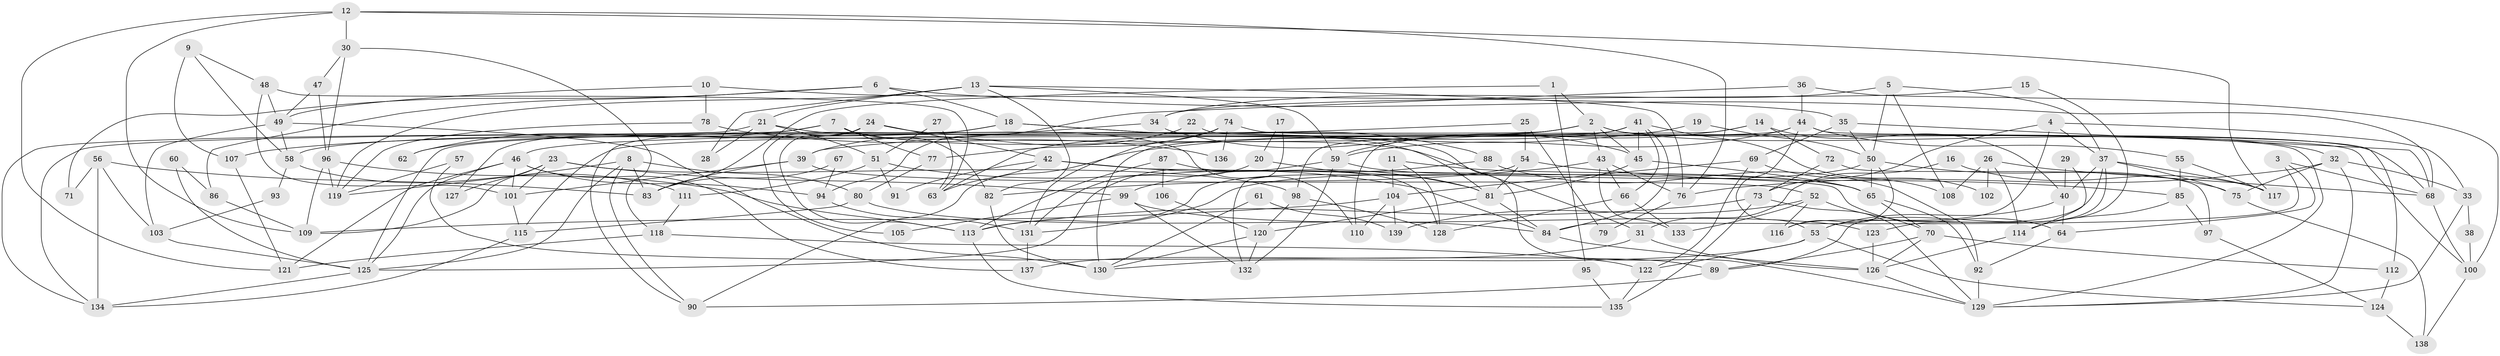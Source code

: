 // coarse degree distribution, {5: 0.23711340206185566, 2: 0.16494845360824742, 4: 0.23711340206185566, 6: 0.08247422680412371, 3: 0.15463917525773196, 7: 0.05154639175257732, 11: 0.020618556701030927, 8: 0.020618556701030927, 9: 0.010309278350515464, 12: 0.020618556701030927}
// Generated by graph-tools (version 1.1) at 2025/52/03/04/25 21:52:15]
// undirected, 139 vertices, 278 edges
graph export_dot {
graph [start="1"]
  node [color=gray90,style=filled];
  1;
  2;
  3;
  4;
  5;
  6;
  7;
  8;
  9;
  10;
  11;
  12;
  13;
  14;
  15;
  16;
  17;
  18;
  19;
  20;
  21;
  22;
  23;
  24;
  25;
  26;
  27;
  28;
  29;
  30;
  31;
  32;
  33;
  34;
  35;
  36;
  37;
  38;
  39;
  40;
  41;
  42;
  43;
  44;
  45;
  46;
  47;
  48;
  49;
  50;
  51;
  52;
  53;
  54;
  55;
  56;
  57;
  58;
  59;
  60;
  61;
  62;
  63;
  64;
  65;
  66;
  67;
  68;
  69;
  70;
  71;
  72;
  73;
  74;
  75;
  76;
  77;
  78;
  79;
  80;
  81;
  82;
  83;
  84;
  85;
  86;
  87;
  88;
  89;
  90;
  91;
  92;
  93;
  94;
  95;
  96;
  97;
  98;
  99;
  100;
  101;
  102;
  103;
  104;
  105;
  106;
  107;
  108;
  109;
  110;
  111;
  112;
  113;
  114;
  115;
  116;
  117;
  118;
  119;
  120;
  121;
  122;
  123;
  124;
  125;
  126;
  127;
  128;
  129;
  130;
  131;
  132;
  133;
  134;
  135;
  136;
  137;
  138;
  139;
  1 -- 2;
  1 -- 83;
  1 -- 95;
  2 -- 107;
  2 -- 125;
  2 -- 32;
  2 -- 43;
  2 -- 45;
  2 -- 58;
  2 -- 68;
  3 -- 84;
  3 -- 68;
  3 -- 64;
  4 -- 73;
  4 -- 33;
  4 -- 37;
  4 -- 116;
  5 -- 37;
  5 -- 34;
  5 -- 50;
  5 -- 108;
  6 -- 68;
  6 -- 18;
  6 -- 71;
  6 -- 86;
  7 -- 31;
  7 -- 82;
  7 -- 62;
  7 -- 77;
  7 -- 134;
  8 -- 119;
  8 -- 125;
  8 -- 80;
  8 -- 83;
  8 -- 90;
  9 -- 58;
  9 -- 48;
  9 -- 107;
  10 -- 35;
  10 -- 49;
  10 -- 78;
  11 -- 128;
  11 -- 65;
  11 -- 104;
  12 -- 121;
  12 -- 109;
  12 -- 30;
  12 -- 76;
  12 -- 117;
  13 -- 59;
  13 -- 76;
  13 -- 21;
  13 -- 28;
  13 -- 82;
  13 -- 119;
  14 -- 72;
  14 -- 110;
  14 -- 40;
  14 -- 59;
  15 -- 34;
  15 -- 123;
  16 -- 31;
  16 -- 117;
  17 -- 20;
  17 -- 132;
  18 -- 90;
  18 -- 129;
  18 -- 62;
  18 -- 88;
  19 -- 90;
  19 -- 50;
  20 -- 81;
  20 -- 131;
  21 -- 51;
  21 -- 28;
  21 -- 110;
  21 -- 134;
  22 -- 39;
  22 -- 129;
  23 -- 101;
  23 -- 98;
  23 -- 99;
  23 -- 109;
  23 -- 127;
  24 -- 81;
  24 -- 113;
  24 -- 42;
  24 -- 105;
  24 -- 127;
  25 -- 54;
  25 -- 46;
  25 -- 79;
  26 -- 68;
  26 -- 114;
  26 -- 102;
  26 -- 108;
  27 -- 63;
  27 -- 51;
  29 -- 114;
  29 -- 40;
  30 -- 96;
  30 -- 47;
  30 -- 118;
  31 -- 137;
  31 -- 126;
  32 -- 129;
  32 -- 33;
  32 -- 75;
  32 -- 76;
  33 -- 129;
  33 -- 38;
  34 -- 39;
  34 -- 45;
  35 -- 68;
  35 -- 50;
  35 -- 69;
  36 -- 44;
  36 -- 94;
  36 -- 100;
  37 -- 40;
  37 -- 53;
  37 -- 75;
  37 -- 89;
  37 -- 117;
  38 -- 100;
  39 -- 83;
  39 -- 52;
  39 -- 101;
  40 -- 64;
  40 -- 53;
  41 -- 130;
  41 -- 45;
  41 -- 63;
  41 -- 66;
  41 -- 84;
  41 -- 98;
  41 -- 102;
  42 -- 64;
  42 -- 63;
  42 -- 81;
  42 -- 91;
  43 -- 76;
  43 -- 66;
  43 -- 82;
  43 -- 133;
  44 -- 59;
  44 -- 53;
  44 -- 55;
  44 -- 112;
  44 -- 115;
  45 -- 81;
  45 -- 65;
  46 -- 125;
  46 -- 101;
  46 -- 94;
  46 -- 121;
  46 -- 137;
  47 -- 49;
  47 -- 96;
  48 -- 63;
  48 -- 101;
  48 -- 49;
  49 -- 130;
  49 -- 58;
  49 -- 103;
  50 -- 75;
  50 -- 65;
  50 -- 116;
  50 -- 131;
  51 -- 111;
  51 -- 84;
  51 -- 91;
  52 -- 133;
  52 -- 116;
  52 -- 70;
  52 -- 139;
  53 -- 122;
  53 -- 124;
  53 -- 130;
  54 -- 113;
  54 -- 81;
  54 -- 85;
  55 -- 117;
  55 -- 85;
  56 -- 103;
  56 -- 134;
  56 -- 71;
  56 -- 83;
  57 -- 119;
  57 -- 89;
  58 -- 93;
  58 -- 111;
  59 -- 65;
  59 -- 125;
  59 -- 132;
  60 -- 125;
  60 -- 86;
  61 -- 130;
  61 -- 139;
  64 -- 92;
  65 -- 70;
  65 -- 92;
  66 -- 128;
  66 -- 133;
  67 -- 83;
  67 -- 94;
  68 -- 100;
  69 -- 108;
  69 -- 104;
  69 -- 122;
  70 -- 89;
  70 -- 112;
  70 -- 126;
  72 -- 73;
  72 -- 97;
  73 -- 135;
  73 -- 129;
  73 -- 113;
  74 -- 77;
  74 -- 100;
  74 -- 131;
  74 -- 136;
  75 -- 138;
  76 -- 79;
  77 -- 80;
  78 -- 119;
  78 -- 136;
  80 -- 115;
  80 -- 84;
  81 -- 84;
  81 -- 120;
  82 -- 130;
  84 -- 126;
  85 -- 97;
  85 -- 114;
  86 -- 109;
  87 -- 128;
  87 -- 113;
  87 -- 106;
  88 -- 99;
  88 -- 92;
  89 -- 90;
  92 -- 129;
  93 -- 103;
  94 -- 131;
  95 -- 135;
  96 -- 109;
  96 -- 113;
  96 -- 119;
  97 -- 124;
  98 -- 120;
  98 -- 128;
  99 -- 132;
  99 -- 105;
  99 -- 123;
  100 -- 138;
  101 -- 115;
  103 -- 125;
  104 -- 109;
  104 -- 110;
  104 -- 139;
  106 -- 120;
  107 -- 121;
  111 -- 118;
  112 -- 124;
  113 -- 135;
  114 -- 126;
  115 -- 134;
  118 -- 122;
  118 -- 121;
  120 -- 130;
  120 -- 132;
  122 -- 135;
  123 -- 126;
  124 -- 138;
  125 -- 134;
  126 -- 129;
  131 -- 137;
}
